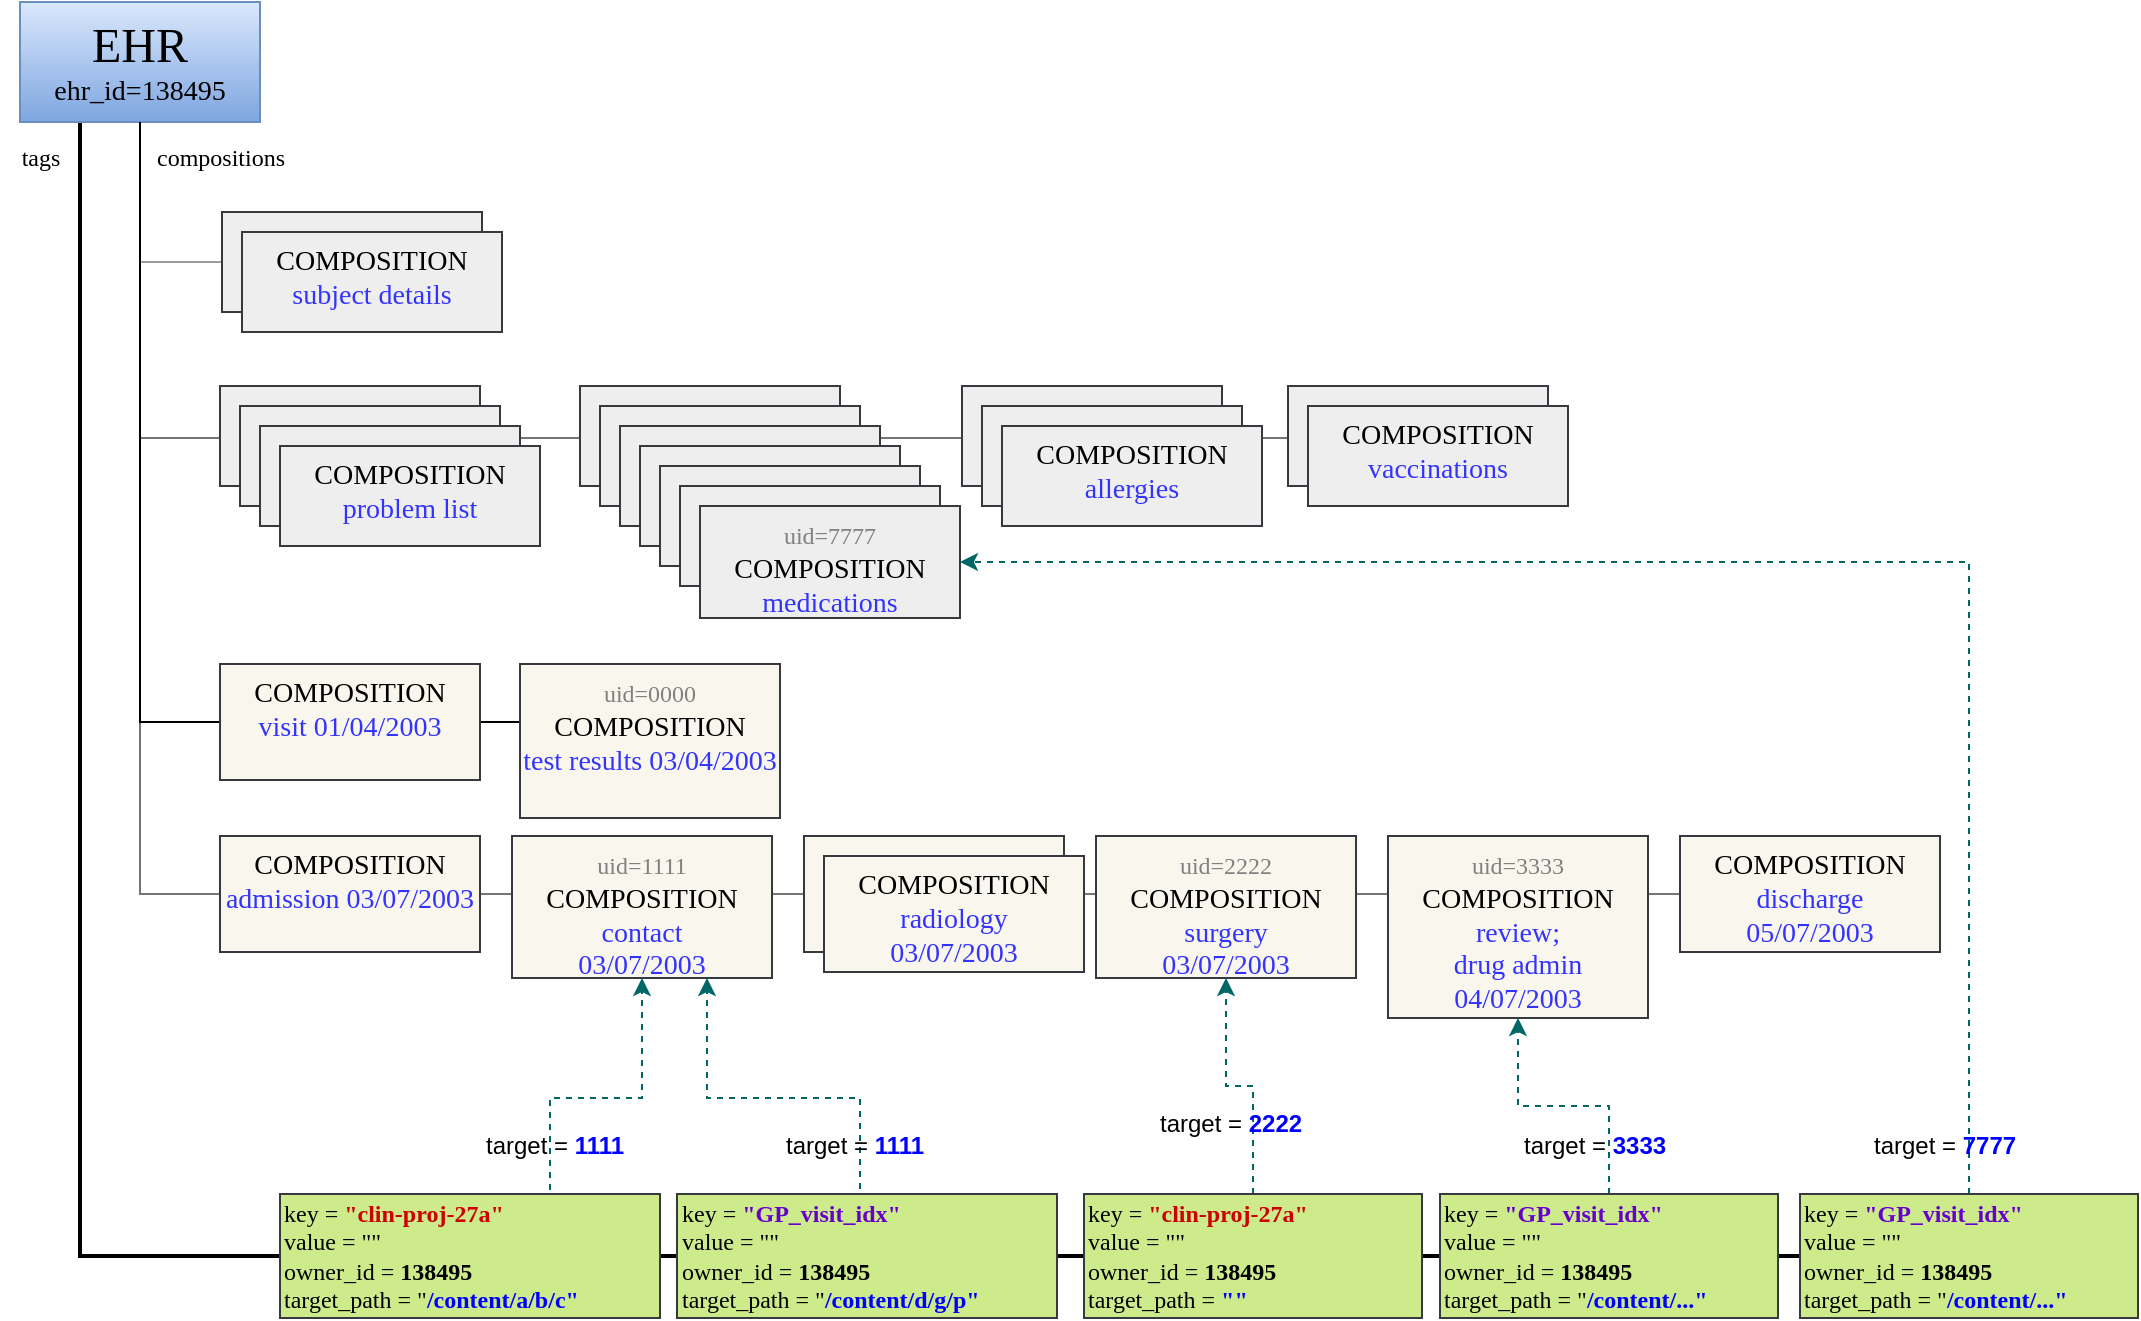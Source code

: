 <mxfile version="12.6.5" type="device"><diagram id="qM1Hs8P01nw5Msz6h88f" name="Page-1"><mxGraphModel dx="1364" dy="816" grid="1" gridSize="10" guides="1" tooltips="1" connect="1" arrows="1" fold="1" page="1" pageScale="1" pageWidth="1169" pageHeight="827" math="0" shadow="0"><root><mxCell id="0"/><mxCell id="1" parent="0"/><mxCell id="r1P_sA-514SsMmwE9Fbu-12" style="edgeStyle=orthogonalEdgeStyle;rounded=0;orthogonalLoop=1;jettySize=auto;html=1;endArrow=none;endFill=0;fontSize=12;exitX=0.25;exitY=1;exitDx=0;exitDy=0;strokeColor=#000000;entryX=0;entryY=0.5;entryDx=0;entryDy=0;strokeWidth=2;" edge="1" parent="1" source="fdILV5dKdMBhFhE3XUEr-2" target="r1P_sA-514SsMmwE9Fbu-10"><mxGeometry relative="1" as="geometry"><mxPoint x="110" y="102" as="sourcePoint"/><mxPoint x="70" y="810" as="targetPoint"/><Array as="points"><mxPoint x="70" y="659"/></Array></mxGeometry></mxCell><mxCell id="i4ppfr9qSJewikb62US8-40" style="edgeStyle=orthogonalEdgeStyle;rounded=0;orthogonalLoop=1;jettySize=auto;html=1;exitX=0.5;exitY=1;exitDx=0;exitDy=0;entryX=0;entryY=0.5;entryDx=0;entryDy=0;endArrow=none;endFill=0;fontSize=12;strokeColor=#757575;" parent="1" source="fdILV5dKdMBhFhE3XUEr-2" target="i4ppfr9qSJewikb62US8-38" edge="1"><mxGeometry relative="1" as="geometry"><mxPoint x="110" y="102" as="sourcePoint"/><mxPoint x="130" y="391" as="targetPoint"/><Array as="points"><mxPoint x="100" y="478"/></Array></mxGeometry></mxCell><mxCell id="fdILV5dKdMBhFhE3XUEr-265" style="edgeStyle=orthogonalEdgeStyle;rounded=0;orthogonalLoop=1;jettySize=auto;html=1;exitX=0.5;exitY=1;exitDx=0;exitDy=0;entryX=0;entryY=0.5;entryDx=0;entryDy=0;endArrow=none;endFill=0;fontSize=12;strokeColor=#757575;" parent="1" source="fdILV5dKdMBhFhE3XUEr-2" target="i4ppfr9qSJewikb62US8-10" edge="1"><mxGeometry relative="1" as="geometry"><mxPoint x="190" y="110" as="sourcePoint"/><mxPoint x="885" y="282" as="targetPoint"/><Array as="points"><mxPoint x="100" y="250"/></Array></mxGeometry></mxCell><mxCell id="i4ppfr9qSJewikb62US8-10" value="COMPOSITION&lt;br&gt;&lt;font color=&quot;#3333ff&quot;&gt;vaccinations&lt;/font&gt;" style="rounded=0;whiteSpace=wrap;html=1;fontSize=14;fillColor=#eeeeee;strokeColor=#36393d;verticalAlign=top;" parent="1" vertex="1"><mxGeometry x="674" y="224" width="130" height="50" as="geometry"/></mxCell><mxCell id="i4ppfr9qSJewikb62US8-8" value="COMPOSITION&lt;br&gt;&lt;font color=&quot;#3333ff&quot;&gt;allergies&lt;/font&gt;" style="rounded=0;whiteSpace=wrap;html=1;fontSize=14;fillColor=#eeeeee;strokeColor=#36393d;verticalAlign=top;" parent="1" vertex="1"><mxGeometry x="511" y="224" width="130" height="50" as="geometry"/></mxCell><mxCell id="fdILV5dKdMBhFhE3XUEr-262" style="edgeStyle=orthogonalEdgeStyle;rounded=0;orthogonalLoop=1;jettySize=auto;html=1;exitX=0.5;exitY=1;exitDx=0;exitDy=0;entryX=0;entryY=0.5;entryDx=0;entryDy=0;endArrow=none;endFill=0;fontSize=12;strokeColor=#9C9C9C;" parent="1" source="fdILV5dKdMBhFhE3XUEr-2" target="fdILV5dKdMBhFhE3XUEr-164" edge="1"><mxGeometry relative="1" as="geometry"><Array as="points"><mxPoint x="100" y="162"/></Array></mxGeometry></mxCell><mxCell id="fdILV5dKdMBhFhE3XUEr-2" value="&lt;font style=&quot;font-size: 24px&quot;&gt;EHR&lt;/font&gt;&lt;br style=&quot;font-size: 14px&quot;&gt;ehr_id=138495" style="rounded=0;whiteSpace=wrap;html=1;fontSize=14;fillColor=#dae8fc;strokeColor=#6c8ebf;gradientColor=#7ea6e0;fontFamily=Tahoma;" parent="1" vertex="1"><mxGeometry x="40" y="32" width="120" height="60" as="geometry"/></mxCell><mxCell id="fdILV5dKdMBhFhE3XUEr-264" style="edgeStyle=orthogonalEdgeStyle;rounded=0;orthogonalLoop=1;jettySize=auto;html=1;exitX=0.5;exitY=1;exitDx=0;exitDy=0;entryX=0;entryY=0.5;entryDx=0;entryDy=0;endArrow=none;endFill=0;fontSize=12;" parent="1" source="fdILV5dKdMBhFhE3XUEr-2" target="i4ppfr9qSJewikb62US8-31" edge="1"><mxGeometry relative="1" as="geometry"><mxPoint x="220" y="110" as="sourcePoint"/><mxPoint x="696" y="281" as="targetPoint"/><Array as="points"><mxPoint x="100" y="392"/></Array></mxGeometry></mxCell><mxCell id="i4ppfr9qSJewikb62US8-3" value="" style="group" parent="1" vertex="1" connectable="0"><mxGeometry x="140" y="224" width="130" height="120" as="geometry"/></mxCell><mxCell id="i4ppfr9qSJewikb62US8-4" value="COMPOSITION&lt;br&gt;&lt;font color=&quot;#3333ff&quot;&gt;problem list&lt;/font&gt;" style="rounded=0;whiteSpace=wrap;html=1;fontSize=14;fillColor=#eeeeee;strokeColor=#36393d;verticalAlign=top;" parent="i4ppfr9qSJewikb62US8-3" vertex="1"><mxGeometry width="130" height="50" as="geometry"/></mxCell><mxCell id="i4ppfr9qSJewikb62US8-5" value="" style="group" parent="1" vertex="1" connectable="0"><mxGeometry x="290" y="224" width="130" height="120" as="geometry"/></mxCell><mxCell id="i4ppfr9qSJewikb62US8-6" value="COMPOSITION&lt;br&gt;&lt;font color=&quot;#3333ff&quot;&gt;medications&lt;/font&gt;" style="rounded=0;whiteSpace=wrap;html=1;fontSize=14;fillColor=#eeeeee;strokeColor=#36393d;verticalAlign=top;" parent="i4ppfr9qSJewikb62US8-5" vertex="1"><mxGeometry x="30" width="130" height="50" as="geometry"/></mxCell><mxCell id="i4ppfr9qSJewikb62US8-17" value="COMPOSITION&lt;br&gt;&lt;font color=&quot;#3333ff&quot;&gt;medications&lt;/font&gt;" style="rounded=0;whiteSpace=wrap;html=1;fontSize=14;fillColor=#eeeeee;strokeColor=#36393d;verticalAlign=top;" parent="1" vertex="1"><mxGeometry x="330" y="234" width="130" height="50" as="geometry"/></mxCell><mxCell id="i4ppfr9qSJewikb62US8-18" value="COMPOSITION&lt;br&gt;&lt;font color=&quot;#3333ff&quot;&gt;medications&lt;/font&gt;" style="rounded=0;whiteSpace=wrap;html=1;fontSize=14;fillColor=#eeeeee;strokeColor=#36393d;verticalAlign=top;" parent="1" vertex="1"><mxGeometry x="340" y="244" width="130" height="50" as="geometry"/></mxCell><mxCell id="i4ppfr9qSJewikb62US8-19" value="COMPOSITION&lt;br&gt;&lt;font color=&quot;#3333ff&quot;&gt;medications&lt;/font&gt;" style="rounded=0;whiteSpace=wrap;html=1;fontSize=14;fillColor=#eeeeee;strokeColor=#36393d;verticalAlign=top;" parent="1" vertex="1"><mxGeometry x="350" y="254" width="130" height="50" as="geometry"/></mxCell><mxCell id="i4ppfr9qSJewikb62US8-20" value="COMPOSITION&lt;br&gt;&lt;font color=&quot;#3333ff&quot;&gt;medications&lt;/font&gt;" style="rounded=0;whiteSpace=wrap;html=1;fontSize=14;fillColor=#eeeeee;strokeColor=#36393d;verticalAlign=top;" parent="1" vertex="1"><mxGeometry x="360" y="264" width="130" height="50" as="geometry"/></mxCell><mxCell id="i4ppfr9qSJewikb62US8-21" value="COMPOSITION&lt;br&gt;&lt;font color=&quot;#3333ff&quot;&gt;medications&lt;/font&gt;" style="rounded=0;whiteSpace=wrap;html=1;fontSize=14;fillColor=#eeeeee;strokeColor=#36393d;verticalAlign=top;" parent="1" vertex="1"><mxGeometry x="370" y="274" width="130" height="50" as="geometry"/></mxCell><mxCell id="i4ppfr9qSJewikb62US8-22" value="&lt;span style=&quot;color: rgb(128 , 128 , 128) ; font-size: 12px&quot;&gt;uid=7777&lt;br&gt;&lt;/span&gt;COMPOSITION&lt;br&gt;&lt;font color=&quot;#3333ff&quot;&gt;medications&lt;/font&gt;" style="rounded=0;whiteSpace=wrap;html=1;fontSize=14;fillColor=#eeeeee;strokeColor=#36393d;verticalAlign=top;fontFamily=Tahoma;" parent="1" vertex="1"><mxGeometry x="380" y="284" width="130" height="56" as="geometry"/></mxCell><mxCell id="i4ppfr9qSJewikb62US8-23" value="COMPOSITION&lt;br&gt;&lt;font color=&quot;#3333ff&quot;&gt;allergies&lt;/font&gt;" style="rounded=0;whiteSpace=wrap;html=1;fontSize=14;fillColor=#eeeeee;strokeColor=#36393d;verticalAlign=top;" parent="1" vertex="1"><mxGeometry x="521" y="234" width="130" height="50" as="geometry"/></mxCell><mxCell id="i4ppfr9qSJewikb62US8-24" value="COMPOSITION&lt;br&gt;&lt;font color=&quot;#3333ff&quot;&gt;allergies&lt;/font&gt;" style="rounded=0;whiteSpace=wrap;html=1;fontSize=14;fillColor=#eeeeee;strokeColor=#36393d;verticalAlign=top;fontFamily=Tahoma;" parent="1" vertex="1"><mxGeometry x="531" y="244" width="130" height="50" as="geometry"/></mxCell><mxCell id="i4ppfr9qSJewikb62US8-25" value="COMPOSITION&lt;br&gt;&lt;font color=&quot;#3333ff&quot;&gt;vaccinations&lt;/font&gt;" style="rounded=0;whiteSpace=wrap;html=1;fontSize=14;fillColor=#eeeeee;strokeColor=#36393d;verticalAlign=top;fontFamily=Tahoma;" parent="1" vertex="1"><mxGeometry x="684" y="234" width="130" height="50" as="geometry"/></mxCell><mxCell id="fdILV5dKdMBhFhE3XUEr-164" value="COMPOSITION&lt;br&gt;&lt;font color=&quot;#3333ff&quot;&gt;subject details&lt;/font&gt;" style="rounded=0;whiteSpace=wrap;html=1;fontSize=14;fillColor=#eeeeee;strokeColor=#36393d;verticalAlign=top;" parent="1" vertex="1"><mxGeometry x="141" y="137" width="130" height="50" as="geometry"/></mxCell><mxCell id="i4ppfr9qSJewikb62US8-27" value="COMPOSITION&lt;br&gt;&lt;font color=&quot;#3333ff&quot;&gt;subject details&lt;/font&gt;" style="rounded=0;whiteSpace=wrap;html=1;fontSize=14;fillColor=#eeeeee;strokeColor=#36393d;verticalAlign=top;fontFamily=Tahoma;" parent="1" vertex="1"><mxGeometry x="151" y="147" width="130" height="50" as="geometry"/></mxCell><mxCell id="i4ppfr9qSJewikb62US8-12" value="COMPOSITION&lt;br&gt;&lt;font color=&quot;#3333ff&quot;&gt;problem list&lt;/font&gt;" style="rounded=0;whiteSpace=wrap;html=1;fontSize=14;fillColor=#eeeeee;strokeColor=#36393d;verticalAlign=top;" parent="1" vertex="1"><mxGeometry x="150" y="234" width="130" height="50" as="geometry"/></mxCell><mxCell id="i4ppfr9qSJewikb62US8-14" value="COMPOSITION&lt;br&gt;&lt;font color=&quot;#3333ff&quot;&gt;problem list&lt;/font&gt;" style="rounded=0;whiteSpace=wrap;html=1;fontSize=14;fillColor=#eeeeee;strokeColor=#36393d;verticalAlign=top;" parent="1" vertex="1"><mxGeometry x="160" y="244" width="130" height="50" as="geometry"/></mxCell><mxCell id="i4ppfr9qSJewikb62US8-16" value="COMPOSITION&lt;br&gt;&lt;font color=&quot;#3333ff&quot;&gt;problem list&lt;/font&gt;" style="rounded=0;whiteSpace=wrap;html=1;fontSize=14;fillColor=#eeeeee;strokeColor=#36393d;verticalAlign=top;fontFamily=Tahoma;" parent="1" vertex="1"><mxGeometry x="170" y="254" width="130" height="50" as="geometry"/></mxCell><mxCell id="i4ppfr9qSJewikb62US8-29" value="COMPOSITION&lt;br&gt;&lt;font color=&quot;#3333ff&quot;&gt;visit 01/04/2003&lt;/font&gt;" style="rounded=0;whiteSpace=wrap;html=1;fontSize=14;fillColor=#f9f7ed;strokeColor=#36393d;verticalAlign=top;fontFamily=Tahoma;" parent="1" vertex="1"><mxGeometry x="140" y="363" width="130" height="58" as="geometry"/></mxCell><mxCell id="i4ppfr9qSJewikb62US8-31" value="&lt;span style=&quot;color: rgb(128 , 128 , 128) ; font-size: 12px&quot;&gt;uid=0000&lt;br&gt;&lt;/span&gt;COMPOSITION&lt;br&gt;&lt;font color=&quot;#3333ff&quot;&gt;test results 03/04/2003&lt;/font&gt;" style="rounded=0;whiteSpace=wrap;html=1;fontSize=14;fillColor=#f9f7ed;strokeColor=#36393d;verticalAlign=top;fontFamily=Tahoma;" parent="1" vertex="1"><mxGeometry x="290" y="363" width="130" height="77" as="geometry"/></mxCell><mxCell id="i4ppfr9qSJewikb62US8-32" value="COMPOSITION&lt;br&gt;&lt;font color=&quot;#3333ff&quot;&gt;admission 03/07/2003&lt;/font&gt;" style="rounded=0;whiteSpace=wrap;html=1;fontSize=14;fillColor=#f9f7ed;strokeColor=#36393d;verticalAlign=top;fontFamily=Tahoma;" parent="1" vertex="1"><mxGeometry x="140" y="449" width="130" height="58" as="geometry"/></mxCell><mxCell id="i4ppfr9qSJewikb62US8-33" value="&lt;font color=&quot;#808080&quot; style=&quot;font-size: 12px&quot;&gt;uid=1111&lt;/font&gt;&lt;br&gt;COMPOSITION&lt;br&gt;&lt;font color=&quot;#3333ff&quot;&gt;contact&lt;br&gt;03/07/2003&lt;/font&gt;" style="rounded=0;whiteSpace=wrap;html=1;fontSize=14;fillColor=#f9f7ed;strokeColor=#36393d;verticalAlign=top;fontFamily=Tahoma;" parent="1" vertex="1"><mxGeometry x="286" y="449" width="130" height="71" as="geometry"/></mxCell><mxCell id="i4ppfr9qSJewikb62US8-34" value="COMPOSITION&lt;br&gt;&lt;font color=&quot;#3333ff&quot;&gt;radiology&lt;br&gt;03/07/2003&lt;/font&gt;" style="rounded=0;whiteSpace=wrap;html=1;fontSize=14;fillColor=#f9f7ed;strokeColor=#36393d;verticalAlign=top;" parent="1" vertex="1"><mxGeometry x="432" y="449" width="130" height="58" as="geometry"/></mxCell><mxCell id="i4ppfr9qSJewikb62US8-35" value="&lt;span style=&quot;color: rgb(128 , 128 , 128) ; font-size: 12px&quot;&gt;uid=2222&lt;br&gt;&lt;/span&gt;COMPOSITION&lt;br&gt;&lt;font color=&quot;#3333ff&quot;&gt;surgery&lt;br&gt;03/07/2003&lt;/font&gt;" style="rounded=0;whiteSpace=wrap;html=1;fontSize=14;fillColor=#f9f7ed;strokeColor=#36393d;verticalAlign=top;fontFamily=Tahoma;" parent="1" vertex="1"><mxGeometry x="578" y="449" width="130" height="71" as="geometry"/></mxCell><mxCell id="i4ppfr9qSJewikb62US8-36" value="&lt;span style=&quot;color: rgb(128 , 128 , 128) ; font-size: 12px&quot;&gt;uid=3333&lt;br&gt;&lt;/span&gt;COMPOSITION&lt;br&gt;&lt;font color=&quot;#3333ff&quot;&gt;review;&lt;br&gt;drug admin&lt;br&gt;04/07/2003&lt;/font&gt;" style="rounded=0;whiteSpace=wrap;html=1;fontSize=14;fillColor=#f9f7ed;strokeColor=#36393d;verticalAlign=top;fontFamily=Tahoma;" parent="1" vertex="1"><mxGeometry x="724" y="449" width="130" height="91" as="geometry"/></mxCell><mxCell id="i4ppfr9qSJewikb62US8-38" value="COMPOSITION&lt;br&gt;&lt;font color=&quot;#3333ff&quot;&gt;discharge&lt;br&gt;05/07/2003&lt;/font&gt;" style="rounded=0;whiteSpace=wrap;html=1;fontSize=14;fillColor=#f9f7ed;strokeColor=#36393d;verticalAlign=top;fontFamily=Tahoma;" parent="1" vertex="1"><mxGeometry x="870" y="449" width="130" height="58" as="geometry"/></mxCell><mxCell id="i4ppfr9qSJewikb62US8-42" value="COMPOSITION&lt;br&gt;&lt;font color=&quot;#3333ff&quot;&gt;radiology&lt;br&gt;03/07/2003&lt;/font&gt;" style="rounded=0;whiteSpace=wrap;html=1;fontSize=14;fillColor=#f9f7ed;strokeColor=#36393d;verticalAlign=top;fontFamily=Tahoma;" parent="1" vertex="1"><mxGeometry x="442" y="459" width="130" height="58" as="geometry"/></mxCell><mxCell id="jacssAds1hRFD_lDKbdh-2" value="compositions" style="text;html=1;align=center;verticalAlign=middle;resizable=0;points=[];autosize=1;fontFamily=Tahoma;" parent="1" vertex="1"><mxGeometry x="100" y="100" width="80" height="20" as="geometry"/></mxCell><mxCell id="r1P_sA-514SsMmwE9Fbu-1" style="edgeStyle=orthogonalEdgeStyle;rounded=0;orthogonalLoop=1;jettySize=auto;html=1;dashed=1;strokeColor=#006666;exitX=0.5;exitY=0;exitDx=0;exitDy=0;" edge="1" parent="1" source="1DzL5e_Au9qRNlIgfq2G-1" target="i4ppfr9qSJewikb62US8-33"><mxGeometry relative="1" as="geometry"><Array as="points"><mxPoint x="305" y="580"/><mxPoint x="351" y="580"/></Array></mxGeometry></mxCell><mxCell id="r1P_sA-514SsMmwE9Fbu-3" style="edgeStyle=orthogonalEdgeStyle;rounded=0;orthogonalLoop=1;jettySize=auto;html=1;dashed=1;strokeColor=#006666;" edge="1" parent="1" source="r1P_sA-514SsMmwE9Fbu-4" target="i4ppfr9qSJewikb62US8-35"><mxGeometry relative="1" as="geometry"/></mxCell><mxCell id="1DzL5e_Au9qRNlIgfq2G-1" value="&lt;div&gt;key = &lt;b&gt;&lt;font color=&quot;#cc0000&quot;&gt;&quot;clin-proj-27a&quot;&lt;/font&gt;&lt;/b&gt;&lt;/div&gt;&lt;div&gt;&lt;span&gt;value = &quot;&quot;&lt;/span&gt;&lt;/div&gt;&lt;div&gt;owner_id = &lt;b&gt;138495&lt;/b&gt;&lt;/div&gt;&lt;div&gt;target_path = &quot;&lt;b&gt;&lt;font color=&quot;#0000ff&quot;&gt;/content/a/b/c&quot;&lt;/font&gt;&lt;/b&gt;&lt;/div&gt;" style="rounded=0;whiteSpace=wrap;html=1;fontFamily=Tahoma;align=left;fillColor=#cdeb8b;strokeColor=#36393d;" parent="1" vertex="1"><mxGeometry x="170" y="628" width="190" height="62" as="geometry"/></mxCell><mxCell id="r1P_sA-514SsMmwE9Fbu-4" value="&lt;div&gt;key = &lt;b&gt;&lt;font color=&quot;#cc0000&quot;&gt;&quot;clin-proj-27a&quot;&lt;/font&gt;&lt;/b&gt;&lt;/div&gt;&lt;div&gt;&lt;span&gt;value = &quot;&quot;&lt;/span&gt;&lt;/div&gt;&lt;div&gt;owner_id = &lt;b&gt;138495&lt;/b&gt;&lt;/div&gt;&lt;div&gt;&lt;span&gt;target_path = &lt;/span&gt;&lt;b&gt;&lt;font color=&quot;#0000ff&quot;&gt;&quot;&quot;&lt;/font&gt;&lt;/b&gt;&lt;br&gt;&lt;/div&gt;" style="rounded=0;whiteSpace=wrap;html=1;fontFamily=Tahoma;align=left;fillColor=#cdeb8b;strokeColor=#36393d;" vertex="1" parent="1"><mxGeometry x="572" y="628" width="169" height="62" as="geometry"/></mxCell><mxCell id="r1P_sA-514SsMmwE9Fbu-7" style="edgeStyle=orthogonalEdgeStyle;rounded=0;orthogonalLoop=1;jettySize=auto;html=1;entryX=0.75;entryY=1;entryDx=0;entryDy=0;dashed=1;strokeColor=#006666;exitX=0.5;exitY=0;exitDx=0;exitDy=0;" edge="1" parent="1" source="r1P_sA-514SsMmwE9Fbu-6" target="i4ppfr9qSJewikb62US8-33"><mxGeometry relative="1" as="geometry"><Array as="points"><mxPoint x="460" y="628"/><mxPoint x="460" y="580"/><mxPoint x="384" y="580"/></Array></mxGeometry></mxCell><mxCell id="r1P_sA-514SsMmwE9Fbu-6" value="&lt;div&gt;key = &lt;b&gt;&lt;font color=&quot;#6600cc&quot;&gt;&quot;GP_visit_idx&quot;&lt;/font&gt;&lt;/b&gt;&lt;/div&gt;&lt;div&gt;&lt;span&gt;value = &quot;&quot;&lt;/span&gt;&lt;/div&gt;&lt;div&gt;owner_id = &lt;b&gt;138495&lt;/b&gt;&lt;/div&gt;&lt;div&gt;target_path = &quot;&lt;b&gt;&lt;font color=&quot;#0000ff&quot;&gt;/content/d/g/p&quot;&lt;/font&gt;&lt;/b&gt;&lt;/div&gt;" style="rounded=0;whiteSpace=wrap;html=1;fontFamily=Tahoma;align=left;fillColor=#cdeb8b;strokeColor=#36393d;" vertex="1" parent="1"><mxGeometry x="368.5" y="628" width="190" height="62" as="geometry"/></mxCell><mxCell id="r1P_sA-514SsMmwE9Fbu-9" style="edgeStyle=orthogonalEdgeStyle;rounded=0;orthogonalLoop=1;jettySize=auto;html=1;dashed=1;strokeColor=#006666;" edge="1" parent="1" source="r1P_sA-514SsMmwE9Fbu-8" target="i4ppfr9qSJewikb62US8-36"><mxGeometry relative="1" as="geometry"/></mxCell><mxCell id="r1P_sA-514SsMmwE9Fbu-8" value="&lt;div&gt;key = &lt;b&gt;&lt;font color=&quot;#6600cc&quot;&gt;&quot;GP_visit_idx&quot;&lt;/font&gt;&lt;/b&gt;&lt;/div&gt;&lt;div&gt;&lt;span&gt;value = &quot;&quot;&lt;/span&gt;&lt;/div&gt;&lt;div&gt;owner_id = &lt;b&gt;138495&lt;/b&gt;&lt;/div&gt;&lt;div&gt;target_path = &quot;&lt;b&gt;&lt;font color=&quot;#0000ff&quot;&gt;/content/...&quot;&lt;/font&gt;&lt;/b&gt;&lt;/div&gt;" style="rounded=0;whiteSpace=wrap;html=1;fontFamily=Tahoma;align=left;fillColor=#cdeb8b;strokeColor=#36393d;" vertex="1" parent="1"><mxGeometry x="750" y="628" width="169" height="62" as="geometry"/></mxCell><mxCell id="r1P_sA-514SsMmwE9Fbu-11" style="edgeStyle=orthogonalEdgeStyle;rounded=0;orthogonalLoop=1;jettySize=auto;html=1;entryX=1;entryY=0.5;entryDx=0;entryDy=0;dashed=1;strokeColor=#006666;" edge="1" parent="1" source="r1P_sA-514SsMmwE9Fbu-10" target="i4ppfr9qSJewikb62US8-22"><mxGeometry relative="1" as="geometry"><Array as="points"><mxPoint x="1015" y="312"/></Array></mxGeometry></mxCell><mxCell id="r1P_sA-514SsMmwE9Fbu-10" value="&lt;div&gt;key = &lt;b&gt;&lt;font color=&quot;#6600cc&quot;&gt;&quot;GP_visit_idx&quot;&lt;/font&gt;&lt;/b&gt;&lt;/div&gt;&lt;div&gt;&lt;span&gt;value = &quot;&quot;&lt;/span&gt;&lt;/div&gt;&lt;div&gt;owner_id = &lt;b&gt;138495&lt;/b&gt;&lt;/div&gt;&lt;div&gt;&lt;span&gt;target_path = &quot;&lt;/span&gt;&lt;b&gt;&lt;font color=&quot;#0000ff&quot;&gt;/content/...&quot;&lt;/font&gt;&lt;/b&gt;&lt;br&gt;&lt;/div&gt;" style="rounded=0;whiteSpace=wrap;html=1;fontFamily=Tahoma;align=left;fillColor=#cdeb8b;strokeColor=#36393d;" vertex="1" parent="1"><mxGeometry x="930" y="628" width="169" height="62" as="geometry"/></mxCell><mxCell id="r1P_sA-514SsMmwE9Fbu-13" value="tags" style="text;html=1;align=center;verticalAlign=middle;resizable=0;points=[];autosize=1;fontFamily=Tahoma;" vertex="1" parent="1"><mxGeometry x="30" y="100" width="40" height="20" as="geometry"/></mxCell><mxCell id="r1P_sA-514SsMmwE9Fbu-16" value="target =&amp;nbsp;&lt;b&gt;&lt;font color=&quot;#0000ff&quot;&gt;3333&lt;/font&gt;&lt;/b&gt;" style="text;html=1;" vertex="1" parent="1"><mxGeometry x="790" y="590" width="100" height="30" as="geometry"/></mxCell><mxCell id="r1P_sA-514SsMmwE9Fbu-17" value="target =&amp;nbsp;&lt;b&gt;&lt;font color=&quot;#0000ff&quot;&gt;2222&lt;/font&gt;&lt;/b&gt;" style="text;html=1;" vertex="1" parent="1"><mxGeometry x="608" y="579" width="100" height="30" as="geometry"/></mxCell><mxCell id="r1P_sA-514SsMmwE9Fbu-18" value="target =&amp;nbsp;&lt;b&gt;&lt;font color=&quot;#0000ff&quot;&gt;1111&lt;/font&gt;&lt;/b&gt;" style="text;html=1;" vertex="1" parent="1"><mxGeometry x="421" y="590" width="100" height="30" as="geometry"/></mxCell><mxCell id="r1P_sA-514SsMmwE9Fbu-19" value="target =&amp;nbsp;&lt;b&gt;&lt;font color=&quot;#0000ff&quot;&gt;1111&lt;/font&gt;&lt;/b&gt;" style="text;html=1;" vertex="1" parent="1"><mxGeometry x="271" y="590" width="100" height="30" as="geometry"/></mxCell><mxCell id="r1P_sA-514SsMmwE9Fbu-20" value="target =&amp;nbsp;&lt;b&gt;&lt;font color=&quot;#0000ff&quot;&gt;7777&lt;/font&gt;&lt;/b&gt;" style="text;html=1;" vertex="1" parent="1"><mxGeometry x="964.5" y="590" width="100" height="30" as="geometry"/></mxCell></root></mxGraphModel></diagram></mxfile>